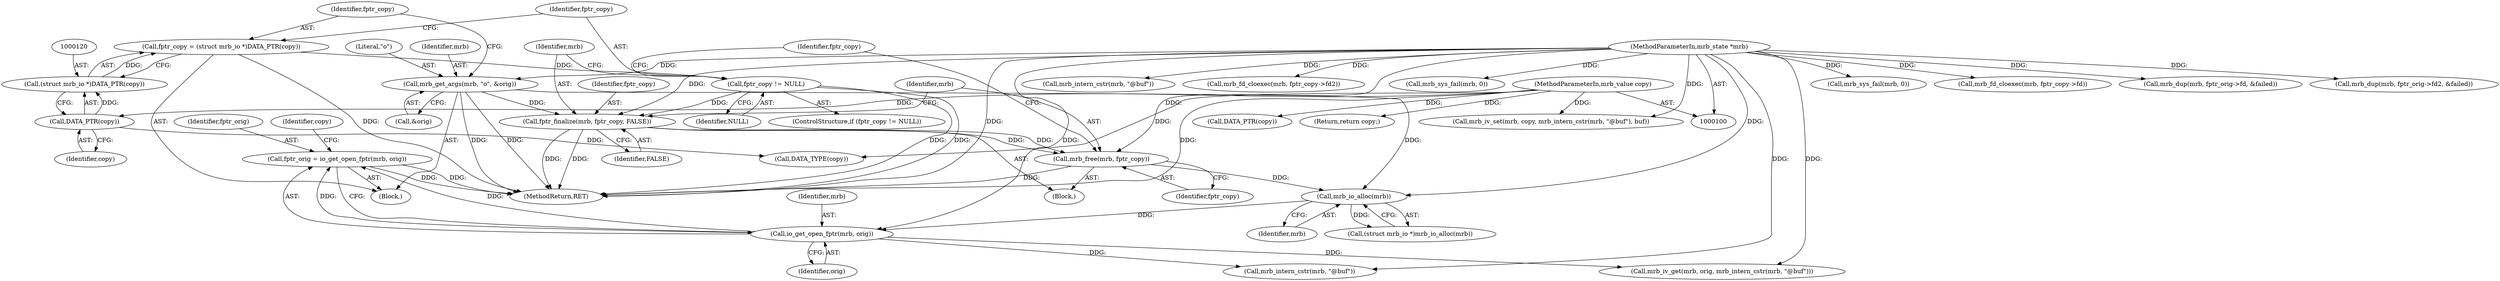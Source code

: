 digraph "0_mruby_b51b21fc63c9805862322551387d9036f2b63433@pointer" {
"1000141" [label="(Call,fptr_orig = io_get_open_fptr(mrb, orig))"];
"1000143" [label="(Call,io_get_open_fptr(mrb, orig))"];
"1000139" [label="(Call,mrb_io_alloc(mrb))"];
"1000132" [label="(Call,mrb_free(mrb, fptr_copy))"];
"1000128" [label="(Call,fptr_finalize(mrb, fptr_copy, FALSE))"];
"1000112" [label="(Call,mrb_get_args(mrb, \"o\", &orig))"];
"1000101" [label="(MethodParameterIn,mrb_state *mrb)"];
"1000124" [label="(Call,fptr_copy != NULL)"];
"1000117" [label="(Call,fptr_copy = (struct mrb_io *)DATA_PTR(copy))"];
"1000119" [label="(Call,(struct mrb_io *)DATA_PTR(copy))"];
"1000121" [label="(Call,DATA_PTR(copy))"];
"1000102" [label="(MethodParameterIn,mrb_value copy)"];
"1000133" [label="(Identifier,mrb)"];
"1000140" [label="(Identifier,mrb)"];
"1000125" [label="(Identifier,fptr_copy)"];
"1000218" [label="(Call,mrb_sys_fail(mrb, 0))"];
"1000129" [label="(Identifier,mrb)"];
"1000148" [label="(Identifier,copy)"];
"1000117" [label="(Call,fptr_copy = (struct mrb_io *)DATA_PTR(copy))"];
"1000102" [label="(MethodParameterIn,mrb_value copy)"];
"1000136" [label="(Identifier,fptr_copy)"];
"1000128" [label="(Call,fptr_finalize(mrb, fptr_copy, FALSE))"];
"1000113" [label="(Identifier,mrb)"];
"1000147" [label="(Call,DATA_TYPE(copy))"];
"1000139" [label="(Call,mrb_io_alloc(mrb))"];
"1000142" [label="(Identifier,fptr_orig)"];
"1000112" [label="(Call,mrb_get_args(mrb, \"o\", &orig))"];
"1000187" [label="(Call,mrb_fd_cloexec(mrb, fptr_copy->fd))"];
"1000103" [label="(Block,)"];
"1000145" [label="(Identifier,orig)"];
"1000130" [label="(Identifier,fptr_copy)"];
"1000127" [label="(Block,)"];
"1000174" [label="(Call,mrb_dup(mrb, fptr_orig->fd, &failed))"];
"1000119" [label="(Call,(struct mrb_io *)DATA_PTR(copy))"];
"1000121" [label="(Call,DATA_PTR(copy))"];
"1000144" [label="(Identifier,mrb)"];
"1000122" [label="(Identifier,copy)"];
"1000204" [label="(Call,mrb_dup(mrb, fptr_orig->fd2, &failed))"];
"1000152" [label="(Call,DATA_PTR(copy))"];
"1000114" [label="(Literal,\"o\")"];
"1000132" [label="(Call,mrb_free(mrb, fptr_copy))"];
"1000124" [label="(Call,fptr_copy != NULL)"];
"1000263" [label="(MethodReturn,RET)"];
"1000118" [label="(Identifier,fptr_copy)"];
"1000163" [label="(Call,mrb_iv_set(mrb, copy, mrb_intern_cstr(mrb, \"@buf\"), buf))"];
"1000160" [label="(Call,mrb_intern_cstr(mrb, \"@buf\"))"];
"1000126" [label="(Identifier,NULL)"];
"1000166" [label="(Call,mrb_intern_cstr(mrb, \"@buf\"))"];
"1000131" [label="(Identifier,FALSE)"];
"1000221" [label="(Call,mrb_fd_cloexec(mrb, fptr_copy->fd2))"];
"1000157" [label="(Call,mrb_iv_get(mrb, orig, mrb_intern_cstr(mrb, \"@buf\")))"];
"1000141" [label="(Call,fptr_orig = io_get_open_fptr(mrb, orig))"];
"1000123" [label="(ControlStructure,if (fptr_copy != NULL))"];
"1000134" [label="(Identifier,fptr_copy)"];
"1000137" [label="(Call,(struct mrb_io *)mrb_io_alloc(mrb))"];
"1000261" [label="(Return,return copy;)"];
"1000115" [label="(Call,&orig)"];
"1000143" [label="(Call,io_get_open_fptr(mrb, orig))"];
"1000184" [label="(Call,mrb_sys_fail(mrb, 0))"];
"1000101" [label="(MethodParameterIn,mrb_state *mrb)"];
"1000141" -> "1000103"  [label="AST: "];
"1000141" -> "1000143"  [label="CFG: "];
"1000142" -> "1000141"  [label="AST: "];
"1000143" -> "1000141"  [label="AST: "];
"1000148" -> "1000141"  [label="CFG: "];
"1000141" -> "1000263"  [label="DDG: "];
"1000141" -> "1000263"  [label="DDG: "];
"1000143" -> "1000141"  [label="DDG: "];
"1000143" -> "1000141"  [label="DDG: "];
"1000143" -> "1000145"  [label="CFG: "];
"1000144" -> "1000143"  [label="AST: "];
"1000145" -> "1000143"  [label="AST: "];
"1000139" -> "1000143"  [label="DDG: "];
"1000101" -> "1000143"  [label="DDG: "];
"1000143" -> "1000157"  [label="DDG: "];
"1000143" -> "1000160"  [label="DDG: "];
"1000139" -> "1000137"  [label="AST: "];
"1000139" -> "1000140"  [label="CFG: "];
"1000140" -> "1000139"  [label="AST: "];
"1000137" -> "1000139"  [label="CFG: "];
"1000139" -> "1000137"  [label="DDG: "];
"1000132" -> "1000139"  [label="DDG: "];
"1000112" -> "1000139"  [label="DDG: "];
"1000101" -> "1000139"  [label="DDG: "];
"1000132" -> "1000127"  [label="AST: "];
"1000132" -> "1000134"  [label="CFG: "];
"1000133" -> "1000132"  [label="AST: "];
"1000134" -> "1000132"  [label="AST: "];
"1000136" -> "1000132"  [label="CFG: "];
"1000132" -> "1000263"  [label="DDG: "];
"1000128" -> "1000132"  [label="DDG: "];
"1000128" -> "1000132"  [label="DDG: "];
"1000101" -> "1000132"  [label="DDG: "];
"1000128" -> "1000127"  [label="AST: "];
"1000128" -> "1000131"  [label="CFG: "];
"1000129" -> "1000128"  [label="AST: "];
"1000130" -> "1000128"  [label="AST: "];
"1000131" -> "1000128"  [label="AST: "];
"1000133" -> "1000128"  [label="CFG: "];
"1000128" -> "1000263"  [label="DDG: "];
"1000128" -> "1000263"  [label="DDG: "];
"1000112" -> "1000128"  [label="DDG: "];
"1000101" -> "1000128"  [label="DDG: "];
"1000124" -> "1000128"  [label="DDG: "];
"1000112" -> "1000103"  [label="AST: "];
"1000112" -> "1000115"  [label="CFG: "];
"1000113" -> "1000112"  [label="AST: "];
"1000114" -> "1000112"  [label="AST: "];
"1000115" -> "1000112"  [label="AST: "];
"1000118" -> "1000112"  [label="CFG: "];
"1000112" -> "1000263"  [label="DDG: "];
"1000112" -> "1000263"  [label="DDG: "];
"1000101" -> "1000112"  [label="DDG: "];
"1000101" -> "1000100"  [label="AST: "];
"1000101" -> "1000263"  [label="DDG: "];
"1000101" -> "1000157"  [label="DDG: "];
"1000101" -> "1000160"  [label="DDG: "];
"1000101" -> "1000163"  [label="DDG: "];
"1000101" -> "1000166"  [label="DDG: "];
"1000101" -> "1000174"  [label="DDG: "];
"1000101" -> "1000184"  [label="DDG: "];
"1000101" -> "1000187"  [label="DDG: "];
"1000101" -> "1000204"  [label="DDG: "];
"1000101" -> "1000218"  [label="DDG: "];
"1000101" -> "1000221"  [label="DDG: "];
"1000124" -> "1000123"  [label="AST: "];
"1000124" -> "1000126"  [label="CFG: "];
"1000125" -> "1000124"  [label="AST: "];
"1000126" -> "1000124"  [label="AST: "];
"1000129" -> "1000124"  [label="CFG: "];
"1000136" -> "1000124"  [label="CFG: "];
"1000124" -> "1000263"  [label="DDG: "];
"1000124" -> "1000263"  [label="DDG: "];
"1000117" -> "1000124"  [label="DDG: "];
"1000117" -> "1000103"  [label="AST: "];
"1000117" -> "1000119"  [label="CFG: "];
"1000118" -> "1000117"  [label="AST: "];
"1000119" -> "1000117"  [label="AST: "];
"1000125" -> "1000117"  [label="CFG: "];
"1000117" -> "1000263"  [label="DDG: "];
"1000119" -> "1000117"  [label="DDG: "];
"1000119" -> "1000121"  [label="CFG: "];
"1000120" -> "1000119"  [label="AST: "];
"1000121" -> "1000119"  [label="AST: "];
"1000121" -> "1000119"  [label="DDG: "];
"1000121" -> "1000122"  [label="CFG: "];
"1000122" -> "1000121"  [label="AST: "];
"1000102" -> "1000121"  [label="DDG: "];
"1000121" -> "1000147"  [label="DDG: "];
"1000102" -> "1000100"  [label="AST: "];
"1000102" -> "1000263"  [label="DDG: "];
"1000102" -> "1000147"  [label="DDG: "];
"1000102" -> "1000152"  [label="DDG: "];
"1000102" -> "1000163"  [label="DDG: "];
"1000102" -> "1000261"  [label="DDG: "];
}
